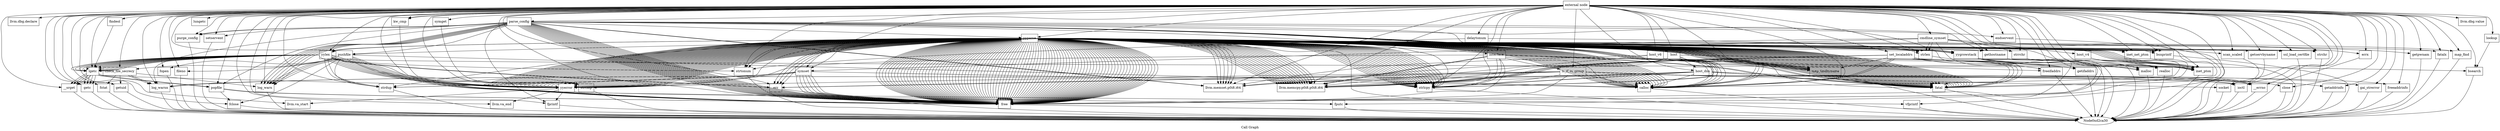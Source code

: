 digraph "Call Graph" {
	label="Call Graph";

	Node0xd2ca00 [shape=record,label="{external node}"];
	Node0xd2ca00 -> Node0xd2ca60;
	Node0xd2ca00 -> Node0xd3a030;
	Node0xd2ca00 -> Node0xd2cac0;
	Node0xd2ca00 -> Node0xd2cb20;
	Node0xd2ca00 -> Node0xd2caf0;
	Node0xd2ca00 -> Node0xd2cc10;
	Node0xd2ca00 -> Node0xd37c10;
	Node0xd2ca00 -> Node0xd37c10;
	Node0xd2ca00 -> Node0xd350f0;
	Node0xd2ca00 -> Node0xd372b0;
	Node0xd2ca00 -> Node0xd36ae0;
	Node0xd2ca00 -> Node0xd30f10;
	Node0xd2ca00 -> Node0xd30790;
	Node0xd2ca00 -> Node0xf91140;
	Node0xd2ca00 -> Node0xd303d0;
	Node0xd2ca00 -> Node0xd32740;
	Node0xd2ca00 -> Node0xd33ec0;
	Node0xd2ca00 -> Node0xd377f0;
	Node0xd2ca00 -> Node0xf906f0;
	Node0xd2ca00 -> Node0xd37820;
	Node0xd2ca00 -> Node0xf8b770;
	Node0xd2ca00 -> Node0xf8b7a0;
	Node0xd2ca00 -> Node0xd2cdb0;
	Node0xd2ca00 -> Node0xd2cf80;
	Node0xd2ca00 -> Node0xd2d060;
	Node0xd2ca00 -> Node0xd2cff0;
	Node0xd2ca00 -> Node0xd2ce90;
	Node0xd2ca00 -> Node0xd37140;
	Node0xd2ca00 -> Node0xd371b0;
	Node0xd2ca00 -> Node0xd2cc40;
	Node0xd2ca00 -> Node0xd371e0;
	Node0xd2ca00 -> Node0xd2f660;
	Node0xd2ca00 -> Node0xd32910;
	Node0xd2ca00 -> Node0xd36f60;
	Node0xd2ca00 -> Node0xd36fd0;
	Node0xd2ca00 -> Node0xf95520;
	Node0xd2ca00 -> Node0xf95590;
	Node0xd2ca00 -> Node0xf95600;
	Node0xd2ca00 -> Node0xf68be0;
	Node0xd2ca00 -> Node0xf68c50;
	Node0xd2ca00 -> Node0xf68cc0;
	Node0xd2ca00 -> Node0xf68d30;
	Node0xd2ca00 -> Node0xf69ec0;
	Node0xd2ca00 -> Node0xf68da0;
	Node0xd2ca00 -> Node0xf69d70;
	Node0xd2ca00 -> Node0xeae6b0;
	Node0xd2ca00 -> Node0xf6ace0;
	Node0xd2ca00 -> Node0xeae770;
	Node0xd2ca00 -> Node0xeaeae0;
	Node0xd2ca00 -> Node0xeaec60;
	Node0xd2ca00 -> Node0xf6ab90;
	Node0xd2ca00 -> Node0xeaed90;
	Node0xd2ca00 -> Node0xf69ca0;
	Node0xd2ca00 -> Node0xeaedc0;
	Node0xd2ca00 -> Node0xeaefd0;
	Node0xd2ca00 -> Node0xeaee30;
	Node0xd2ca00 -> Node0xeaf080;
	Node0xd2ca00 -> Node0xf6aa40;
	Node0xd2ca00 -> Node0xf69fa0;
	Node0xd2ca00 -> Node0xf68ea0;
	Node0xd2ca00 -> Node0xeaf140;
	Node0xd2ca00 -> Node0xf69c10;
	Node0xd2ca00 -> Node0xf68ed0;
	Node0xd2ca00 -> Node0xeaf870;
	Node0xd2ca00 -> Node0xeaf3f0;
	Node0xd2ca00 -> Node0xeaf420;
	Node0xd2ca00 -> Node0xeaf450;
	Node0xd2ca00 -> Node0xeaf7a0;
	Node0xd2ca00 -> Node0xf69de0;
	Node0xd2ca00 -> Node0xf69e50;
	Node0xd2ca00 -> Node0xf69f30;
	Node0xd2ca00 -> Node0xf6aab0;
	Node0xd2ca00 -> Node0xf6ab20;
	Node0xd2ca00 -> Node0xf6ac00;
	Node0xd2ca00 -> Node0xf6ac70;
	Node0xd2ca00 -> Node0xf6ad50;
	Node0xd2ca00 -> Node0xeae5f0;
	Node0xd2ca00 -> Node0xf694c0;
	Node0xd2ca00 -> Node0xf69870;
	Node0xd2ca00 -> Node0xd2cbe0;
	Node0xf68be0 [shape=record,label="{set_localaddrs}"];
	Node0xf68be0 -> Node0xf68ea0;
	Node0xf68be0 -> Node0xf95600;
	Node0xf68be0 -> Node0xf68ed0;
	Node0xf68be0 -> Node0xf69ca0;
	Node0xf68be0 -> Node0xd371b0;
	Node0xf68be0 -> Node0xf95600;
	Node0xf68be0 -> Node0xf69ca0;
	Node0xf68be0 -> Node0xf69ca0;
	Node0xf68be0 -> Node0xd371b0;
	Node0xf68be0 -> Node0xf95600;
	Node0xf68be0 -> Node0xf69ca0;
	Node0xf68be0 -> Node0xf69c10;
	Node0xf95600 [shape=record,label="{fatal}"];
	Node0xf95600 -> Node0xd2ca30;
	Node0xf68d30 [shape=record,label="{endservent}"];
	Node0xf68d30 -> Node0xd2ca30;
	Node0xf68c50 [shape=record,label="{setservent}"];
	Node0xf68c50 -> Node0xd2ca30;
	Node0xf68cc0 [shape=record,label="{yyparse}"];
	Node0xf68cc0 -> Node0xf69d40;
	Node0xf68cc0 -> Node0xd377f0;
	Node0xf68cc0 -> Node0xf69d40;
	Node0xf68cc0 -> Node0xf69ca0;
	Node0xf68cc0 -> Node0xd2ca60;
	Node0xf68cc0 -> Node0xf69d40;
	Node0xf68cc0 -> Node0xf69ca0;
	Node0xf68cc0 -> Node0xf69ca0;
	Node0xf68cc0 -> Node0xd36fd0;
	Node0xf68cc0 -> Node0xd37140;
	Node0xf68cc0 -> Node0xd2ca60;
	Node0xf68cc0 -> Node0xd2cc40;
	Node0xf68cc0 -> Node0xd2cc40;
	Node0xf68cc0 -> Node0xf69d70;
	Node0xf68cc0 -> Node0xf95600;
	Node0xf68cc0 -> Node0xd2cc40;
	Node0xf68cc0 -> Node0xd2cc40;
	Node0xf68cc0 -> Node0xd2ca60;
	Node0xf68cc0 -> Node0xd2ca60;
	Node0xf68cc0 -> Node0xf69de0;
	Node0xf68cc0 -> Node0xd2ca60;
	Node0xf68cc0 -> Node0xd2cc40;
	Node0xf68cc0 -> Node0xf69e50;
	Node0xf68cc0 -> Node0xd2ca60;
	Node0xf68cc0 -> Node0xd2cc40;
	Node0xf68cc0 -> Node0xd2cc40;
	Node0xf68cc0 -> Node0xd2ca60;
	Node0xf68cc0 -> Node0xd2ca30;
	Node0xf68cc0 -> Node0xd37820;
	Node0xf68cc0 -> Node0xf95600;
	Node0xf68cc0 -> Node0xd2cc40;
	Node0xf68cc0 -> Node0xf69ec0;
	Node0xf68cc0 -> Node0xd2ca60;
	Node0xf68cc0 -> Node0xd2cc40;
	Node0xf68cc0 -> Node0xf69ec0;
	Node0xf68cc0 -> Node0xf8b7a0;
	Node0xf68cc0 -> Node0xd2ca60;
	Node0xf68cc0 -> Node0xd2cc40;
	Node0xf68cc0 -> Node0xf68ed0;
	Node0xf68cc0 -> Node0xd2ca60;
	Node0xf68cc0 -> Node0xd2cc40;
	Node0xf68cc0 -> Node0xd2cc40;
	Node0xf68cc0 -> Node0xf69ca0;
	Node0xf68cc0 -> Node0xf69ec0;
	Node0xf68cc0 -> Node0xf8b7a0;
	Node0xf68cc0 -> Node0xd2ca60;
	Node0xf68cc0 -> Node0xd2ca60;
	Node0xf68cc0 -> Node0xd2cc40;
	Node0xf68cc0 -> Node0xd2cc40;
	Node0xf68cc0 -> Node0xd2cc40;
	Node0xf68cc0 -> Node0xd2ca60;
	Node0xf68cc0 -> Node0xd2cc40;
	Node0xf68cc0 -> Node0xd2cc40;
	Node0xf68cc0 -> Node0xd2cc40;
	Node0xf68cc0 -> Node0xf69f30;
	Node0xf68cc0 -> Node0xd2ca60;
	Node0xf68cc0 -> Node0xd2cc40;
	Node0xf68cc0 -> Node0xd2cc40;
	Node0xf68cc0 -> Node0xd2cc40;
	Node0xf68cc0 -> Node0xf69fa0;
	Node0xf68cc0 -> Node0xf6aa40;
	Node0xf68cc0 -> Node0xd2ca60;
	Node0xf68cc0 -> Node0xd2cc40;
	Node0xf68cc0 -> Node0xd2cc40;
	Node0xf68cc0 -> Node0xd2cc40;
	Node0xf68cc0 -> Node0xd2cc40;
	Node0xf68cc0 -> Node0xd2cc40;
	Node0xf68cc0 -> Node0xd2cc40;
	Node0xf68cc0 -> Node0xf95590;
	Node0xf68cc0 -> Node0xd2ca60;
	Node0xf68cc0 -> Node0xd2cc40;
	Node0xf68cc0 -> Node0xd2cc40;
	Node0xf68cc0 -> Node0xf95590;
	Node0xf68cc0 -> Node0xf8b770;
	Node0xf68cc0 -> Node0xf95590;
	Node0xf68cc0 -> Node0xf8b770;
	Node0xf68cc0 -> Node0xd350f0;
	Node0xf68cc0 -> Node0xd2ca60;
	Node0xf68cc0 -> Node0xd2cc40;
	Node0xf68cc0 -> Node0xd371b0;
	Node0xf68cc0 -> Node0xf95600;
	Node0xf68cc0 -> Node0xf95590;
	Node0xf68cc0 -> Node0xd2ca60;
	Node0xf68cc0 -> Node0xd2cc40;
	Node0xf68cc0 -> Node0xd2cc40;
	Node0xf68cc0 -> Node0xd2ca60;
	Node0xf68cc0 -> Node0xd2cc40;
	Node0xf68cc0 -> Node0xd2cc40;
	Node0xf68cc0 -> Node0xd2ca60;
	Node0xf68cc0 -> Node0xd2cc40;
	Node0xf68cc0 -> Node0xd371b0;
	Node0xf68cc0 -> Node0xf95600;
	Node0xf68cc0 -> Node0xf95590;
	Node0xf68cc0 -> Node0xf95590;
	Node0xf68cc0 -> Node0xd2ca60;
	Node0xf68cc0 -> Node0xd2cc40;
	Node0xf68cc0 -> Node0xd2cc40;
	Node0xf68cc0 -> Node0xd2cc40;
	Node0xf68cc0 -> Node0xd2cc40;
	Node0xf68cc0 -> Node0xd2cc40;
	Node0xf68cc0 -> Node0xd371b0;
	Node0xf68cc0 -> Node0xf95600;
	Node0xf68cc0 -> Node0xf6aab0;
	Node0xf68cc0 -> Node0xd36fd0;
	Node0xf68cc0 -> Node0xf6ab20;
	Node0xf68cc0 -> Node0xf69ca0;
	Node0xf68cc0 -> Node0xd36fd0;
	Node0xf68cc0 -> Node0xf6ab20;
	Node0xf68cc0 -> Node0xf8b770;
	Node0xf68cc0 -> Node0xf69ca0;
	Node0xf68cc0 -> Node0xf6ab90;
	Node0xf68cc0 -> Node0xf69ca0;
	Node0xf68cc0 -> Node0xf6ab90;
	Node0xf68cc0 -> Node0xf69ca0;
	Node0xf68cc0 -> Node0xf95590;
	Node0xf68cc0 -> Node0xd2ca60;
	Node0xf68cc0 -> Node0xd2cc40;
	Node0xf68cc0 -> Node0xd2cc40;
	Node0xf68cc0 -> Node0xd2cc40;
	Node0xf68cc0 -> Node0xd371b0;
	Node0xf68cc0 -> Node0xf95600;
	Node0xf68cc0 -> Node0xd2ca60;
	Node0xf68cc0 -> Node0xd2cc40;
	Node0xf68cc0 -> Node0xf6ac00;
	Node0xf68cc0 -> Node0xf95600;
	Node0xf68cc0 -> Node0xd371b0;
	Node0xf68cc0 -> Node0xf95600;
	Node0xf68cc0 -> Node0xf6aab0;
	Node0xf68cc0 -> Node0xd36fd0;
	Node0xf68cc0 -> Node0xf6ab20;
	Node0xf68cc0 -> Node0xf69ca0;
	Node0xf68cc0 -> Node0xd36fd0;
	Node0xf68cc0 -> Node0xf6ab20;
	Node0xf68cc0 -> Node0xf8b770;
	Node0xf68cc0 -> Node0xf69ca0;
	Node0xf68cc0 -> Node0xf6ab90;
	Node0xf68cc0 -> Node0xf69ca0;
	Node0xf68cc0 -> Node0xf6ab90;
	Node0xf68cc0 -> Node0xf69ca0;
	Node0xf68cc0 -> Node0xf95590;
	Node0xf68cc0 -> Node0xd2ca60;
	Node0xf68cc0 -> Node0xd2cc40;
	Node0xf68cc0 -> Node0xd2cc40;
	Node0xf68cc0 -> Node0xd2cc40;
	Node0xf68cc0 -> Node0xd2cc40;
	Node0xf68cc0 -> Node0xd371b0;
	Node0xf68cc0 -> Node0xf95600;
	Node0xf68cc0 -> Node0xd2ca60;
	Node0xf68cc0 -> Node0xd2cc40;
	Node0xf68cc0 -> Node0xf6ac00;
	Node0xf68cc0 -> Node0xf95600;
	Node0xf68cc0 -> Node0xd371b0;
	Node0xf68cc0 -> Node0xf95600;
	Node0xf68cc0 -> Node0xd2ca60;
	Node0xf68cc0 -> Node0xd2cc40;
	Node0xf68cc0 -> Node0xf6ac00;
	Node0xf68cc0 -> Node0xf95600;
	Node0xf68cc0 -> Node0xf68ed0;
	Node0xf68cc0 -> Node0xd2ca60;
	Node0xf68cc0 -> Node0xd2cc40;
	Node0xf68cc0 -> Node0xd2cc40;
	Node0xf68cc0 -> Node0xd371b0;
	Node0xf68cc0 -> Node0xf95600;
	Node0xf68cc0 -> Node0xf68ed0;
	Node0xf68cc0 -> Node0xd2ca60;
	Node0xf68cc0 -> Node0xd2cc40;
	Node0xf68cc0 -> Node0xd371b0;
	Node0xf68cc0 -> Node0xf95600;
	Node0xf68cc0 -> Node0xf68ed0;
	Node0xf68cc0 -> Node0xd2ca60;
	Node0xf68cc0 -> Node0xd2cc40;
	Node0xf68cc0 -> Node0xd2cc40;
	Node0xf68cc0 -> Node0xd371b0;
	Node0xf68cc0 -> Node0xf95600;
	Node0xf68cc0 -> Node0xf68ed0;
	Node0xf68cc0 -> Node0xd2ca60;
	Node0xf68cc0 -> Node0xd2cc40;
	Node0xf68cc0 -> Node0xd371b0;
	Node0xf68cc0 -> Node0xf95600;
	Node0xf68cc0 -> Node0xd2ca60;
	Node0xf68cc0 -> Node0xd2cc40;
	Node0xf68cc0 -> Node0xf6ac00;
	Node0xf68cc0 -> Node0xf95600;
	Node0xf68cc0 -> Node0xd371b0;
	Node0xf68cc0 -> Node0xf95600;
	Node0xf68cc0 -> Node0xf95590;
	Node0xf68cc0 -> Node0xd371b0;
	Node0xf68cc0 -> Node0xf95600;
	Node0xf68cc0 -> Node0xf68da0;
	Node0xf68cc0 -> Node0xd2ca60;
	Node0xf68cc0 -> Node0xd2cc40;
	Node0xf68cc0 -> Node0xd2cc40;
	Node0xf68cc0 -> Node0xd371b0;
	Node0xf68cc0 -> Node0xf95600;
	Node0xf68cc0 -> Node0xd371b0;
	Node0xf68cc0 -> Node0xf95600;
	Node0xf68cc0 -> Node0xf68ed0;
	Node0xf68cc0 -> Node0xd2ca60;
	Node0xf68cc0 -> Node0xd2cc40;
	Node0xf68cc0 -> Node0xf6ac70;
	Node0xf68cc0 -> Node0xd2ca60;
	Node0xf68cc0 -> Node0xd2cc40;
	Node0xf68cc0 -> Node0xd36fd0;
	Node0xf68cc0 -> Node0xf6ace0;
	Node0xf68cc0 -> Node0xf95590;
	Node0xf68cc0 -> Node0xd2ca60;
	Node0xf68cc0 -> Node0xd2cc40;
	Node0xf68cc0 -> Node0xf95590;
	Node0xf68cc0 -> Node0xd2ca60;
	Node0xf68cc0 -> Node0xd2cc40;
	Node0xf68cc0 -> Node0xf95590;
	Node0xf68cc0 -> Node0xd2ca60;
	Node0xf68cc0 -> Node0xd2cc40;
	Node0xf68cc0 -> Node0xf95590;
	Node0xf68cc0 -> Node0xd2ca60;
	Node0xf68cc0 -> Node0xd2cc40;
	Node0xf68cc0 -> Node0xd2ca60;
	Node0xf68cc0 -> Node0xd2cc40;
	Node0xf68cc0 -> Node0xf95590;
	Node0xf68cc0 -> Node0xf6ad50;
	Node0xf68cc0 -> Node0xd371b0;
	Node0xf68cc0 -> Node0xf95600;
	Node0xf68cc0 -> Node0xf69ca0;
	Node0xf68cc0 -> Node0xd2cc40;
	Node0xf68cc0 -> Node0xf95590;
	Node0xf68cc0 -> Node0xf95600;
	Node0xf68cc0 -> Node0xf95590;
	Node0xf68cc0 -> Node0xf95600;
	Node0xf68cc0 -> Node0xd2cc40;
	Node0xf68cc0 -> Node0xf95590;
	Node0xf68cc0 -> Node0xf95600;
	Node0xf68cc0 -> Node0xf95590;
	Node0xf68cc0 -> Node0xf95600;
	Node0xf68cc0 -> Node0xd2cc40;
	Node0xf68cc0 -> Node0xd2ca60;
	Node0xf68cc0 -> Node0xd2cc40;
	Node0xf68cc0 -> Node0xd2cc40;
	Node0xf68cc0 -> Node0xf95590;
	Node0xf68cc0 -> Node0xf95600;
	Node0xf68cc0 -> Node0xf69f30;
	Node0xf68cc0 -> Node0xd2ca60;
	Node0xf68cc0 -> Node0xd2cc40;
	Node0xf68cc0 -> Node0xd2cc40;
	Node0xf68cc0 -> Node0xf95590;
	Node0xf68cc0 -> Node0xf95600;
	Node0xf68cc0 -> Node0xd2cc40;
	Node0xf68cc0 -> Node0xd2cc40;
	Node0xf68cc0 -> Node0xd371b0;
	Node0xf68cc0 -> Node0xf95600;
	Node0xf68cc0 -> Node0xd2ca60;
	Node0xf68cc0 -> Node0xd2cc40;
	Node0xf68cc0 -> Node0xf6ac00;
	Node0xf68cc0 -> Node0xf95600;
	Node0xf68cc0 -> Node0xd371b0;
	Node0xf68cc0 -> Node0xf95600;
	Node0xf68cc0 -> Node0xf6ab90;
	Node0xf68cc0 -> Node0xd2cc40;
	Node0xf68cc0 -> Node0xd2cc40;
	Node0xf68cc0 -> Node0xd371b0;
	Node0xf68cc0 -> Node0xf95600;
	Node0xf68cc0 -> Node0xf6ab90;
	Node0xf68cc0 -> Node0xd2cc40;
	Node0xf68cc0 -> Node0xd2cc40;
	Node0xf68cc0 -> Node0xf68ed0;
	Node0xf68cc0 -> Node0xf68ed0;
	Node0xf68cc0 -> Node0xf69ec0;
	Node0xf68cc0 -> Node0xd2ca60;
	Node0xf68cc0 -> Node0xd2cc40;
	Node0xf68cc0 -> Node0xd371b0;
	Node0xf68cc0 -> Node0xf95600;
	Node0xf68cc0 -> Node0xeae5f0;
	Node0xf68cc0 -> Node0xd371b0;
	Node0xf68cc0 -> Node0xf95600;
	Node0xf68cc0 -> Node0xf95590;
	Node0xf68cc0 -> Node0xd2cc40;
	Node0xf68cc0 -> Node0xf95590;
	Node0xf68cc0 -> Node0xd2cc40;
	Node0xf68cc0 -> Node0xd371b0;
	Node0xf68cc0 -> Node0xf95600;
	Node0xf68cc0 -> Node0xf69ca0;
	Node0xf68cc0 -> Node0xf69ca0;
	Node0xf68cc0 -> Node0xd2cc40;
	Node0xf68cc0 -> Node0xd2ca60;
	Node0xf68cc0 -> Node0xd2cc40;
	Node0xf68cc0 -> Node0xd2cc40;
	Node0xf68cc0 -> Node0xd2cc40;
	Node0xf68cc0 -> Node0xd2cc40;
	Node0xf68cc0 -> Node0xf69ca0;
	Node0xf68cc0 -> Node0xd377f0;
	Node0xf68cc0 -> Node0xf69d40;
	Node0xf68cc0 -> Node0xf69ca0;
	Node0xf68cc0 -> Node0xd2ca60;
	Node0xf68cc0 -> Node0xd2cc40;
	Node0xf68cc0 -> Node0xd2cc40;
	Node0xf68cc0 -> Node0xd2cc40;
	Node0xf68cc0 -> Node0xd2cc40;
	Node0xd2ca60 [shape=record,label="{yyerror}"];
	Node0xd2ca60 -> Node0xd2cac0;
	Node0xd2ca60 -> Node0xd2cb20;
	Node0xd2ca60 -> Node0xd2caf0;
	Node0xd2ca60 -> Node0xd2cbe0;
	Node0xd2ca60 -> Node0xd2cc10;
	Node0xd3a030 [shape=record,label="{llvm.dbg.declare}"];
	Node0xd2cac0 [shape=record,label="{llvm.va_start}"];
	Node0xd2cb20 [shape=record,label="{fprintf}"];
	Node0xd2cb20 -> Node0xd2ca30;
	Node0xd2caf0 [shape=record,label="{vfprintf}"];
	Node0xd2caf0 -> Node0xd2ca30;
	Node0xd2cc10 [shape=record,label="{llvm.va_end}"];
	Node0xd37c10 [shape=record,label="{kw_cmp}"];
	Node0xd37c10 -> Node0xd350f0;
	Node0xd350f0 [shape=record,label="{strcmp}"];
	Node0xd350f0 -> Node0xd2ca30;
	Node0xd372b0 [shape=record,label="{lookup}"];
	Node0xd372b0 -> Node0xd36ae0;
	Node0xd36ae0 [shape=record,label="{bsearch}"];
	Node0xd36ae0 -> Node0xd2ca30;
	Node0xd30f10 [shape=record,label="{lgetc}"];
	Node0xd30f10 -> Node0xd30790;
	Node0xd30f10 -> Node0xf91140;
	Node0xd30f10 -> Node0xd2ca60;
	Node0xd30f10 -> Node0xd303d0;
	Node0xd30f10 -> Node0xd30790;
	Node0xd30f10 -> Node0xf91140;
	Node0xd30f10 -> Node0xd30790;
	Node0xd30f10 -> Node0xf91140;
	Node0xd30f10 -> Node0xd303d0;
	Node0xd30f10 -> Node0xd30790;
	Node0xd30f10 -> Node0xf91140;
	Node0xd30790 [shape=record,label="{__srget}"];
	Node0xd30790 -> Node0xd2ca30;
	Node0xf69ec0 [shape=record,label="{strlen}"];
	Node0xf69ec0 -> Node0xd2ca30;
	Node0xf68da0 [shape=record,label="{gethostname}"];
	Node0xf68da0 -> Node0xd2ca30;
	Node0xf69d70 [shape=record,label="{symset}"];
	Node0xf69d70 -> Node0xd350f0;
	Node0xf69d70 -> Node0xd2cc40;
	Node0xf69d70 -> Node0xd2cc40;
	Node0xf69d70 -> Node0xd2cc40;
	Node0xf69d70 -> Node0xd371b0;
	Node0xf69d70 -> Node0xd37820;
	Node0xf69d70 -> Node0xd2cc40;
	Node0xf69d70 -> Node0xd37820;
	Node0xf69d70 -> Node0xd2cc40;
	Node0xf69d70 -> Node0xd2cc40;
	Node0xeae6b0 [shape=record,label="{cmdline_symset}"];
	Node0xeae6b0 -> Node0xf6ace0;
	Node0xeae6b0 -> Node0xf69ec0;
	Node0xeae6b0 -> Node0xf69ec0;
	Node0xeae6b0 -> Node0xeae770;
	Node0xeae6b0 -> Node0xeaeae0;
	Node0xeae6b0 -> Node0xf95590;
	Node0xeae6b0 -> Node0xf69d70;
	Node0xeae6b0 -> Node0xd2cc40;
	Node0xf6ace0 [shape=record,label="{strrchr}"];
	Node0xf6ace0 -> Node0xd2ca30;
	Node0xeae770 [shape=record,label="{malloc}"];
	Node0xeae770 -> Node0xd2ca30;
	Node0xeaeae0 [shape=record,label="{errx}"];
	Node0xeaeae0 -> Node0xd2ca30;
	Node0xeaec60 [shape=record,label="{host_v4}"];
	Node0xeaec60 -> Node0xf6ab90;
	Node0xeaec60 -> Node0xd371b0;
	Node0xeaec60 -> Node0xf95600;
	Node0xf6ab90 [shape=record,label="{inet_pton}"];
	Node0xf6ab90 -> Node0xd2ca30;
	Node0xeaed90 [shape=record,label="{host_v6}"];
	Node0xeaed90 -> Node0xd36fd0;
	Node0xeaed90 -> Node0xf6ab90;
	Node0xeaed90 -> Node0xd371b0;
	Node0xeaed90 -> Node0xf95600;
	Node0xeaed90 -> Node0xf69ca0;
	Node0xf69ca0 [shape=record,label="{llvm.memcpy.p0i8.p0i8.i64}"];
	Node0xeaedc0 [shape=record,label="{host_dns}"];
	Node0xeaedc0 -> Node0xd36fd0;
	Node0xeaedc0 -> Node0xeaefd0;
	Node0xeaedc0 -> Node0xeaee30;
	Node0xeaedc0 -> Node0xd2ce90;
	Node0xeaedc0 -> Node0xd371b0;
	Node0xeaedc0 -> Node0xf95600;
	Node0xeaedc0 -> Node0xf95590;
	Node0xeaedc0 -> Node0xf95590;
	Node0xeaedc0 -> Node0xf69ca0;
	Node0xeaedc0 -> Node0xd2ce90;
	Node0xeaedc0 -> Node0xeaf080;
	Node0xeaefd0 [shape=record,label="{getaddrinfo}"];
	Node0xeaefd0 -> Node0xd2ca30;
	Node0xeaee30 [shape=record,label="{gai_strerror}"];
	Node0xeaee30 -> Node0xd2ca30;
	Node0xeaf080 [shape=record,label="{freeaddrinfo}"];
	Node0xeaf080 -> Node0xd2ca30;
	Node0xf6aa40 [shape=record,label="{host}"];
	Node0xf6aa40 -> Node0xf6ab90;
	Node0xf6aa40 -> Node0xd371b0;
	Node0xf6aa40 -> Node0xf95600;
	Node0xf6aa40 -> Node0xd36fd0;
	Node0xf6aa40 -> Node0xf6ab90;
	Node0xf6aa40 -> Node0xd371b0;
	Node0xf6aa40 -> Node0xf95600;
	Node0xf6aa40 -> Node0xf69ca0;
	Node0xf6aa40 -> Node0xf95590;
	Node0xf6aa40 -> Node0xf95590;
	Node0xf6aa40 -> Node0xeaedc0;
	Node0xf69fa0 [shape=record,label="{interface}"];
	Node0xf69fa0 -> Node0xf68ea0;
	Node0xf69fa0 -> Node0xf95600;
	Node0xf69fa0 -> Node0xd350f0;
	Node0xf69fa0 -> Node0xeaf140;
	Node0xf69fa0 -> Node0xd371b0;
	Node0xf69fa0 -> Node0xf95600;
	Node0xf69fa0 -> Node0xf69ca0;
	Node0xf69fa0 -> Node0xf69ca0;
	Node0xf69fa0 -> Node0xd2cc40;
	Node0xf69fa0 -> Node0xf95590;
	Node0xf69fa0 -> Node0xf95590;
	Node0xf69fa0 -> Node0xf69c10;
	Node0xf68ea0 [shape=record,label="{getifaddrs}"];
	Node0xf68ea0 -> Node0xd2ca30;
	Node0xf91140 [shape=record,label="{getc}"];
	Node0xf91140 -> Node0xd2ca30;
	Node0xd303d0 [shape=record,label="{popfile}"];
	Node0xd303d0 -> Node0xd32910;
	Node0xd303d0 -> Node0xd2cc40;
	Node0xd303d0 -> Node0xd2cc40;
	Node0xd32740 [shape=record,label="{lungetc}"];
	Node0xd33ec0 [shape=record,label="{findeol}"];
	Node0xd33ec0 -> Node0xd30f10;
	Node0xd377f0 [shape=record,label="{yylex}"];
	Node0xd377f0 -> Node0xd30f10;
	Node0xd377f0 -> Node0xd30f10;
	Node0xd377f0 -> Node0xd30f10;
	Node0xd377f0 -> Node0xd2ca60;
	Node0xd377f0 -> Node0xd30f10;
	Node0xd377f0 -> Node0xd350f0;
	Node0xd377f0 -> Node0xd2ca60;
	Node0xd377f0 -> Node0xd30f10;
	Node0xd377f0 -> Node0xd30f10;
	Node0xd377f0 -> Node0xd30f10;
	Node0xd377f0 -> Node0xd37820;
	Node0xd377f0 -> Node0xd2ca60;
	Node0xd377f0 -> Node0xd30f10;
	Node0xd377f0 -> Node0xf8b770;
	Node0xd377f0 -> Node0xd2ca60;
	Node0xd377f0 -> Node0xd30f10;
	Node0xd377f0 -> Node0xd30f10;
	Node0xd377f0 -> Node0xf8b7a0;
	Node0xd377f0 -> Node0xd2ca60;
	Node0xd377f0 -> Node0xd30f10;
	Node0xd377f0 -> Node0xd30f10;
	Node0xd377f0 -> Node0xd2ca60;
	Node0xd377f0 -> Node0xd30f10;
	Node0xd377f0 -> Node0xd30f10;
	Node0xd377f0 -> Node0xd36ae0;
	Node0xd377f0 -> Node0xd37820;
	Node0xd377f0 -> Node0xf8b770;
	Node0xf906f0 [shape=record,label="{symget}"];
	Node0xf906f0 -> Node0xd350f0;
	Node0xd37820 [shape=record,label="{strdup}"];
	Node0xd37820 -> Node0xd2ca30;
	Node0xf8b770 [shape=record,label="{err}"];
	Node0xf8b770 -> Node0xd2ca30;
	Node0xf8b7a0 [shape=record,label="{strtonum}"];
	Node0xf8b7a0 -> Node0xd2ca30;
	Node0xd2cdb0 [shape=record,label="{check_file_secrecy}"];
	Node0xd2cdb0 -> Node0xd2cf80;
	Node0xd2cdb0 -> Node0xd2d060;
	Node0xd2cdb0 -> Node0xd2cff0;
	Node0xd2cdb0 -> Node0xd2ce90;
	Node0xd2cdb0 -> Node0xd2ce90;
	Node0xd2cf80 [shape=record,label="{fstat}"];
	Node0xd2cf80 -> Node0xd2ca30;
	Node0xd2d060 [shape=record,label="{log_warn}"];
	Node0xd2d060 -> Node0xd2ca30;
	Node0xd2cff0 [shape=record,label="{getuid}"];
	Node0xd2cff0 -> Node0xd2ca30;
	Node0xd2ce90 [shape=record,label="{log_warnx}"];
	Node0xd2ce90 -> Node0xd2ca30;
	Node0xd37140 [shape=record,label="{pushfile}"];
	Node0xd37140 -> Node0xd371b0;
	Node0xd37140 -> Node0xd2d060;
	Node0xd37140 -> Node0xd37820;
	Node0xd37140 -> Node0xd2d060;
	Node0xd37140 -> Node0xd2cc40;
	Node0xd37140 -> Node0xd371e0;
	Node0xd37140 -> Node0xd2d060;
	Node0xd37140 -> Node0xd2cc40;
	Node0xd37140 -> Node0xd2cc40;
	Node0xd37140 -> Node0xd2f660;
	Node0xd37140 -> Node0xd2cdb0;
	Node0xd37140 -> Node0xd32910;
	Node0xd37140 -> Node0xd2cc40;
	Node0xd37140 -> Node0xd2cc40;
	Node0xd371b0 [shape=record,label="{calloc}"];
	Node0xd371b0 -> Node0xd2ca30;
	Node0xd2cc40 [shape=record,label="{free}"];
	Node0xd2cc40 -> Node0xd2ca30;
	Node0xd371e0 [shape=record,label="{fopen}"];
	Node0xd371e0 -> Node0xd2ca30;
	Node0xd2f660 [shape=record,label="{fileno}"];
	Node0xd2f660 -> Node0xd2ca30;
	Node0xd32910 [shape=record,label="{fclose}"];
	Node0xd32910 -> Node0xd2ca30;
	Node0xd36f60 [shape=record,label="{parse_config}"];
	Node0xd36f60 -> Node0xd36fd0;
	Node0xd36f60 -> Node0xd371b0;
	Node0xd36f60 -> Node0xd2d060;
	Node0xd36f60 -> Node0xd371b0;
	Node0xd36f60 -> Node0xd2d060;
	Node0xd36f60 -> Node0xd2cc40;
	Node0xd36f60 -> Node0xd371b0;
	Node0xd36f60 -> Node0xd2d060;
	Node0xd36f60 -> Node0xd2cc40;
	Node0xd36f60 -> Node0xd2cc40;
	Node0xd36f60 -> Node0xd371b0;
	Node0xd36f60 -> Node0xd2d060;
	Node0xd36f60 -> Node0xd2cc40;
	Node0xd36f60 -> Node0xd2cc40;
	Node0xd36f60 -> Node0xd2cc40;
	Node0xd36f60 -> Node0xd371b0;
	Node0xd36f60 -> Node0xd2d060;
	Node0xd36f60 -> Node0xd2cc40;
	Node0xd36f60 -> Node0xd2cc40;
	Node0xd36f60 -> Node0xd2cc40;
	Node0xd36f60 -> Node0xd2cc40;
	Node0xd36f60 -> Node0xd37140;
	Node0xd36f60 -> Node0xf95520;
	Node0xd36f60 -> Node0xd2cc40;
	Node0xd36f60 -> Node0xf95590;
	Node0xd36f60 -> Node0xf95600;
	Node0xd36f60 -> Node0xf68be0;
	Node0xd36f60 -> Node0xf68c50;
	Node0xd36f60 -> Node0xf68cc0;
	Node0xd36f60 -> Node0xd303d0;
	Node0xd36f60 -> Node0xf68d30;
	Node0xd36f60 -> Node0xd2cb20;
	Node0xd36f60 -> Node0xd2cc40;
	Node0xd36f60 -> Node0xd2cc40;
	Node0xd36f60 -> Node0xd2cc40;
	Node0xd36f60 -> Node0xd2ce90;
	Node0xd36f60 -> Node0xf68da0;
	Node0xd36f60 -> Node0xd2d060;
	Node0xd36f60 -> Node0xd36fd0;
	Node0xd36f60 -> Node0xf95520;
	Node0xd36fd0 [shape=record,label="{llvm.memset.p0i8.i64}"];
	Node0xf95520 [shape=record,label="{purge_config}"];
	Node0xf95520 -> Node0xd2ca30;
	Node0xf95590 [shape=record,label="{strlcpy}"];
	Node0xf95590 -> Node0xd2ca30;
	Node0xeaf140 [shape=record,label="{is_if_in_group}"];
	Node0xeaf140 -> Node0xeaf3f0;
	Node0xeaf140 -> Node0xf8b770;
	Node0xeaf140 -> Node0xd36fd0;
	Node0xeaf140 -> Node0xf95590;
	Node0xeaf140 -> Node0xeaf420;
	Node0xeaf140 -> Node0xeaf450;
	Node0xeaf140 -> Node0xeaf450;
	Node0xeaf140 -> Node0xf8b770;
	Node0xeaf140 -> Node0xd371b0;
	Node0xeaf140 -> Node0xf8b770;
	Node0xeaf140 -> Node0xeaf420;
	Node0xeaf140 -> Node0xf8b770;
	Node0xeaf140 -> Node0xd350f0;
	Node0xeaf140 -> Node0xd2cc40;
	Node0xeaf140 -> Node0xeaf7a0;
	Node0xf69c10 [shape=record,label="{freeifaddrs}"];
	Node0xf69c10 -> Node0xd2ca30;
	Node0xf68ed0 [shape=record,label="{map_findbyname}"];
	Node0xf68ed0 -> Node0xd2ca30;
	Node0xeaf870 [shape=record,label="{delaytonum}"];
	Node0xeaf870 -> Node0xf69ec0;
	Node0xeaf870 -> Node0xf8b7a0;
	Node0xeaf3f0 [shape=record,label="{socket}"];
	Node0xeaf3f0 -> Node0xd2ca30;
	Node0xeaf420 [shape=record,label="{ioctl}"];
	Node0xeaf420 -> Node0xd2ca30;
	Node0xeaf450 [shape=record,label="{__errno}"];
	Node0xeaf450 -> Node0xd2ca30;
	Node0xeaf7a0 [shape=record,label="{close}"];
	Node0xeaf7a0 -> Node0xd2ca30;
	Node0xf69d40 [shape=record,label="{yygrowstack}"];
	Node0xf69d40 -> Node0xf694c0;
	Node0xf69d40 -> Node0xeae770;
	Node0xf69d40 -> Node0xf694c0;
	Node0xf69d40 -> Node0xeae770;
	Node0xf69d40 -> Node0xd2cc40;
	Node0xf69d40 -> Node0xd2cc40;
	Node0xf69de0 [shape=record,label="{scan_scaled}"];
	Node0xf69de0 -> Node0xd2ca30;
	Node0xf69e50 [shape=record,label="{getservbyname}"];
	Node0xf69e50 -> Node0xd2ca30;
	Node0xf69f30 [shape=record,label="{ssl_load_certfile}"];
	Node0xf69f30 -> Node0xd2ca30;
	Node0xf6aab0 [shape=record,label="{strchr}"];
	Node0xf6aab0 -> Node0xd2ca30;
	Node0xf6ab20 [shape=record,label="{inet_net_pton}"];
	Node0xf6ab20 -> Node0xd2ca30;
	Node0xf6ac00 [shape=record,label="{bsnprintf}"];
	Node0xf6ac00 -> Node0xd2ca30;
	Node0xf6ac70 [shape=record,label="{getpwnam}"];
	Node0xf6ac70 -> Node0xd2ca30;
	Node0xf6ad50 [shape=record,label="{fatalx}"];
	Node0xf6ad50 -> Node0xd2ca30;
	Node0xeae5f0 [shape=record,label="{map_find}"];
	Node0xeae5f0 -> Node0xd2ca30;
	Node0xf694c0 [shape=record,label="{realloc}"];
	Node0xf694c0 -> Node0xd2ca30;
	Node0xf69870 [shape=record,label="{llvm.dbg.value}"];
	Node0xd2cbe0 [shape=record,label="{fputc}"];
	Node0xd2cbe0 -> Node0xd2ca30;
}
